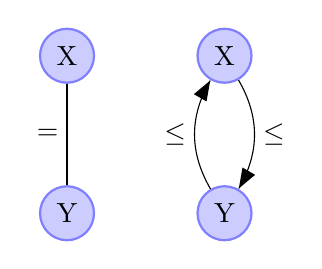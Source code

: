 \tikzstyle{vertex} = [
	shape=circle,  
	draw=blue!50, %draw the border to the node
	fill=blue!20, %fill the space of the node
	thick,
	minimum size=4mm, %minimum size of the nodes
	distance=1cm
];
\pgfarrowsdeclare{directEdge}{directEdge}{%
	\arrowsize=0.2pt
	\advance\arrowsize by .5\pgflinewidth
	\pgfarrowsleftextend{-4\arrowsize-.5\pgflinewidth}
	\pgfarrowsrightextend{.5\pgflinewidth}
}{%
	\arrowsize=1pt
	\advance\arrowsize by .5\pgflinewidth
	\pgfsetdash{}{0pt} % do not dash
	\pgfsetroundjoin % fix join
	\pgfsetroundcap % fix cap
	\pgfpathmoveto{\pgfpointorigin}
	\pgfpathlineto{\pgfpoint{-6\arrowsize}{2.2\arrowsize}}
	\pgfpathlineto{\pgfpoint{-6\arrowsize}{-2.2\arrowsize}}
	\pgfpathclose
	\pgfusepathqfill
}

\begin{scope}[scale=1.0,shift={(-1,0)}]
	\node[vertex](X) at (0,+1) {X};
	\node[vertex](Y) at (0,-1) {Y};
	
	\draw [-.] (X) to[] node[pos=0.5,xshift=-7pt,yshift=0pt] {$=$} (Y);
\end{scope}

\begin{scope}[scale=1.0,shift={(+1,0)}]
	\node[vertex](X) at (0,+1) {X};
	\node[vertex](Y) at (0,-1) {Y};

	\draw [-directEdge] (X) to[bend left] node[pos=0.5,xshift=+7pt,yshift=0pt] {$\leq$} (Y);
	\draw [-directEdge] (Y) to[bend left] node[pos=0.5,xshift=-7pt,yshift=0pt] {$\leq$} (X);
\end{scope}
